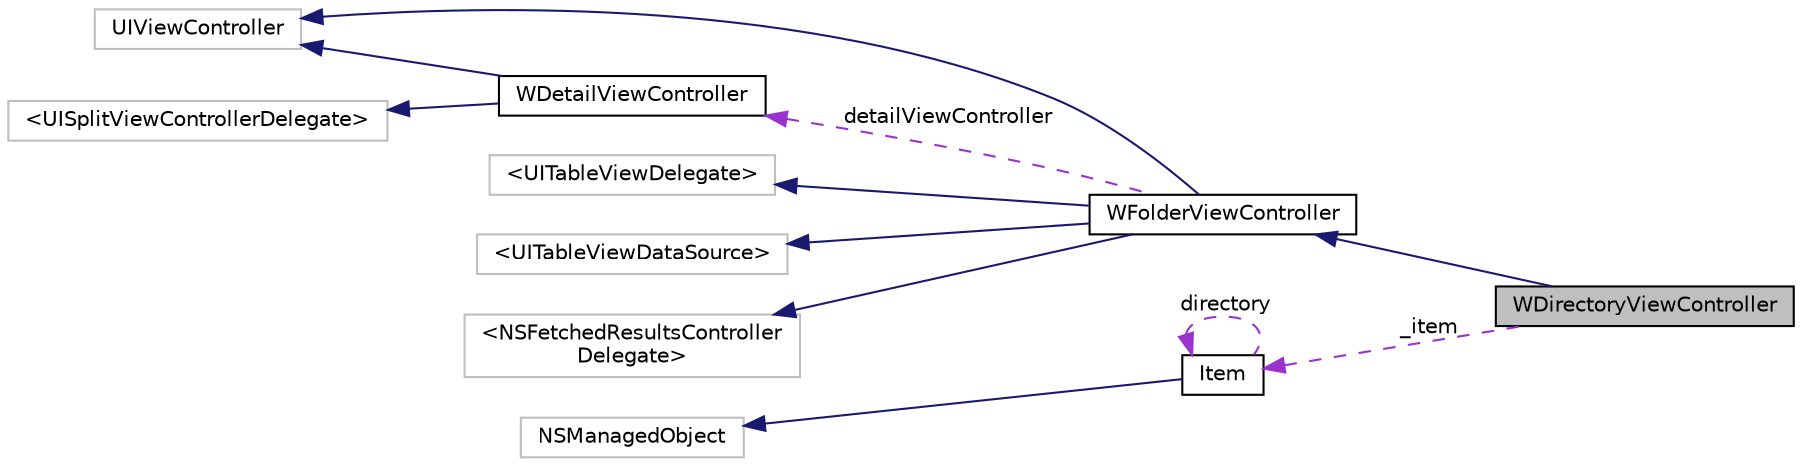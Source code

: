 digraph "WDirectoryViewController"
{
  edge [fontname="Helvetica",fontsize="10",labelfontname="Helvetica",labelfontsize="10"];
  node [fontname="Helvetica",fontsize="10",shape=record];
  rankdir="LR";
  Node1 [label="WDirectoryViewController",height=0.2,width=0.4,color="black", fillcolor="grey75", style="filled" fontcolor="black"];
  Node2 -> Node1 [dir="back",color="midnightblue",fontsize="10",style="solid",fontname="Helvetica"];
  Node2 [label="WFolderViewController",height=0.2,width=0.4,color="black", fillcolor="white", style="filled",URL="$interface_w_folder_view_controller.html"];
  Node3 -> Node2 [dir="back",color="midnightblue",fontsize="10",style="solid",fontname="Helvetica"];
  Node3 [label="UIViewController",height=0.2,width=0.4,color="grey75", fillcolor="white", style="filled"];
  Node4 -> Node2 [dir="back",color="midnightblue",fontsize="10",style="solid",fontname="Helvetica"];
  Node4 [label="\<UITableViewDelegate\>",height=0.2,width=0.4,color="grey75", fillcolor="white", style="filled"];
  Node5 -> Node2 [dir="back",color="midnightblue",fontsize="10",style="solid",fontname="Helvetica"];
  Node5 [label="\<UITableViewDataSource\>",height=0.2,width=0.4,color="grey75", fillcolor="white", style="filled"];
  Node6 -> Node2 [dir="back",color="midnightblue",fontsize="10",style="solid",fontname="Helvetica"];
  Node6 [label="\<NSFetchedResultsController\lDelegate\>",height=0.2,width=0.4,color="grey75", fillcolor="white", style="filled"];
  Node7 -> Node2 [dir="back",color="darkorchid3",fontsize="10",style="dashed",label=" detailViewController" ,fontname="Helvetica"];
  Node7 [label="WDetailViewController",height=0.2,width=0.4,color="black", fillcolor="white", style="filled",URL="$interface_w_detail_view_controller.html"];
  Node3 -> Node7 [dir="back",color="midnightblue",fontsize="10",style="solid",fontname="Helvetica"];
  Node8 -> Node7 [dir="back",color="midnightblue",fontsize="10",style="solid",fontname="Helvetica"];
  Node8 [label="\<UISplitViewControllerDelegate\>",height=0.2,width=0.4,color="grey75", fillcolor="white", style="filled"];
  Node9 -> Node1 [dir="back",color="darkorchid3",fontsize="10",style="dashed",label=" _item" ,fontname="Helvetica"];
  Node9 [label="Item",height=0.2,width=0.4,color="black", fillcolor="white", style="filled",URL="$interface_item.html"];
  Node10 -> Node9 [dir="back",color="midnightblue",fontsize="10",style="solid",fontname="Helvetica"];
  Node10 [label="NSManagedObject",height=0.2,width=0.4,color="grey75", fillcolor="white", style="filled"];
  Node9 -> Node9 [dir="back",color="darkorchid3",fontsize="10",style="dashed",label=" directory" ,fontname="Helvetica"];
}
